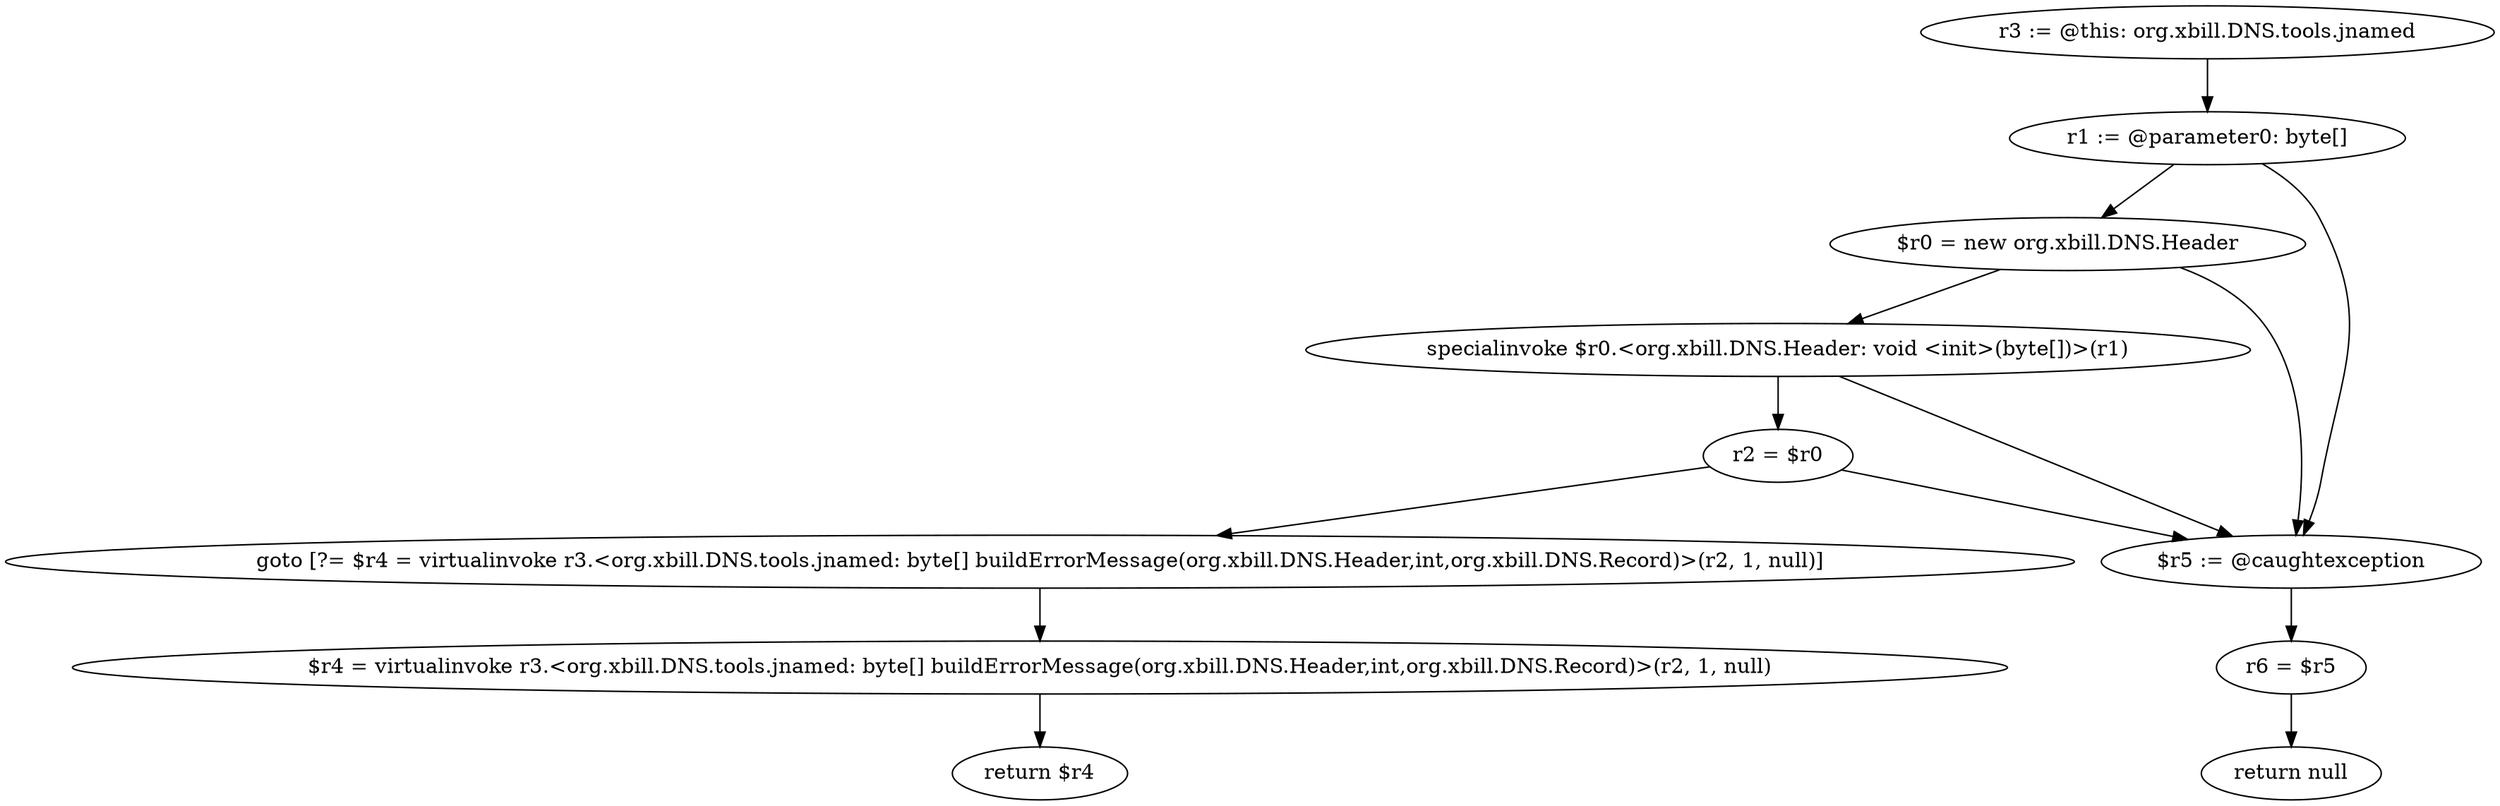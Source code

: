 digraph "unitGraph" {
    "r3 := @this: org.xbill.DNS.tools.jnamed"
    "r1 := @parameter0: byte[]"
    "$r0 = new org.xbill.DNS.Header"
    "specialinvoke $r0.<org.xbill.DNS.Header: void <init>(byte[])>(r1)"
    "r2 = $r0"
    "goto [?= $r4 = virtualinvoke r3.<org.xbill.DNS.tools.jnamed: byte[] buildErrorMessage(org.xbill.DNS.Header,int,org.xbill.DNS.Record)>(r2, 1, null)]"
    "$r5 := @caughtexception"
    "r6 = $r5"
    "return null"
    "$r4 = virtualinvoke r3.<org.xbill.DNS.tools.jnamed: byte[] buildErrorMessage(org.xbill.DNS.Header,int,org.xbill.DNS.Record)>(r2, 1, null)"
    "return $r4"
    "r3 := @this: org.xbill.DNS.tools.jnamed"->"r1 := @parameter0: byte[]";
    "r1 := @parameter0: byte[]"->"$r0 = new org.xbill.DNS.Header";
    "r1 := @parameter0: byte[]"->"$r5 := @caughtexception";
    "$r0 = new org.xbill.DNS.Header"->"specialinvoke $r0.<org.xbill.DNS.Header: void <init>(byte[])>(r1)";
    "$r0 = new org.xbill.DNS.Header"->"$r5 := @caughtexception";
    "specialinvoke $r0.<org.xbill.DNS.Header: void <init>(byte[])>(r1)"->"r2 = $r0";
    "specialinvoke $r0.<org.xbill.DNS.Header: void <init>(byte[])>(r1)"->"$r5 := @caughtexception";
    "r2 = $r0"->"goto [?= $r4 = virtualinvoke r3.<org.xbill.DNS.tools.jnamed: byte[] buildErrorMessage(org.xbill.DNS.Header,int,org.xbill.DNS.Record)>(r2, 1, null)]";
    "r2 = $r0"->"$r5 := @caughtexception";
    "goto [?= $r4 = virtualinvoke r3.<org.xbill.DNS.tools.jnamed: byte[] buildErrorMessage(org.xbill.DNS.Header,int,org.xbill.DNS.Record)>(r2, 1, null)]"->"$r4 = virtualinvoke r3.<org.xbill.DNS.tools.jnamed: byte[] buildErrorMessage(org.xbill.DNS.Header,int,org.xbill.DNS.Record)>(r2, 1, null)";
    "$r5 := @caughtexception"->"r6 = $r5";
    "r6 = $r5"->"return null";
    "$r4 = virtualinvoke r3.<org.xbill.DNS.tools.jnamed: byte[] buildErrorMessage(org.xbill.DNS.Header,int,org.xbill.DNS.Record)>(r2, 1, null)"->"return $r4";
}
